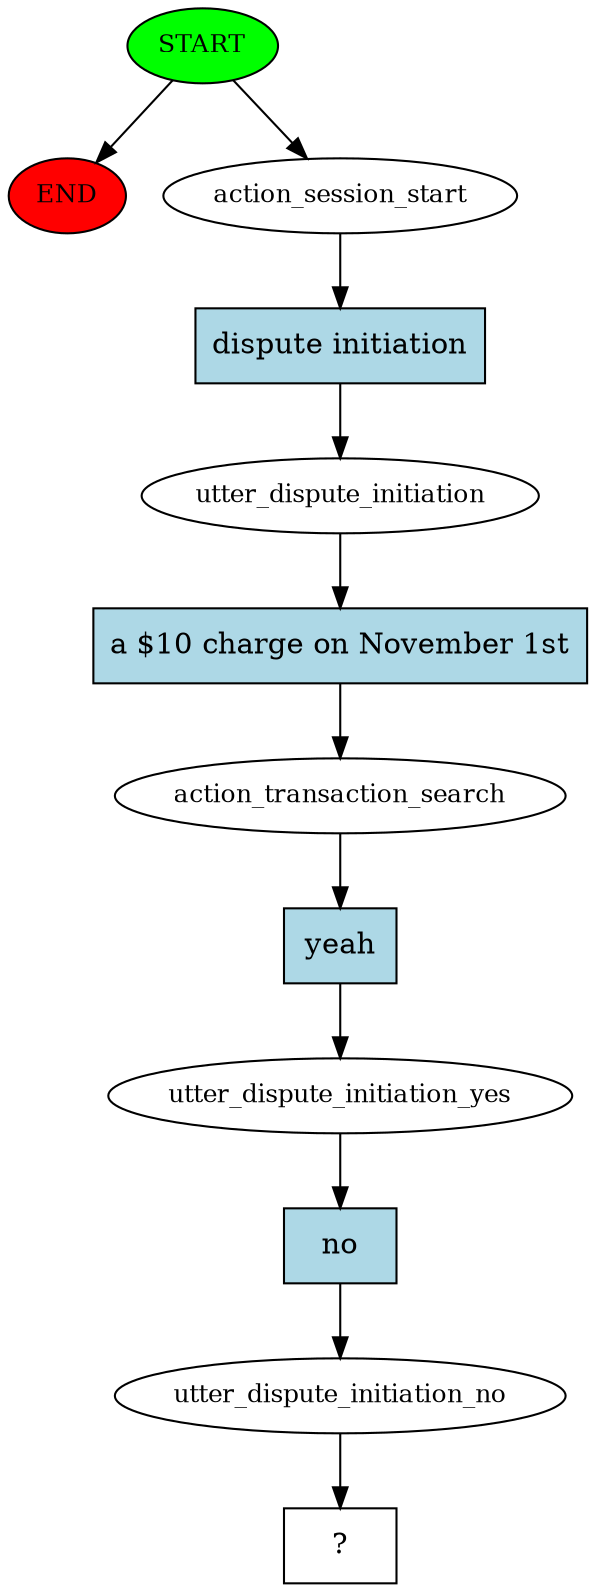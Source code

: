 digraph  {
0 [class="start active", fillcolor=green, fontsize=12, label=START, style=filled];
"-1" [class=end, fillcolor=red, fontsize=12, label=END, style=filled];
1 [class=active, fontsize=12, label=action_session_start];
2 [class=active, fontsize=12, label=utter_dispute_initiation];
3 [class=active, fontsize=12, label=action_transaction_search];
4 [class=active, fontsize=12, label=utter_dispute_initiation_yes];
5 [class=active, fontsize=12, label=utter_dispute_initiation_no];
6 [class="intent dashed active", label="  ?  ", shape=rect];
7 [class="intent active", fillcolor=lightblue, label="dispute initiation", shape=rect, style=filled];
8 [class="intent active", fillcolor=lightblue, label="a $10 charge on November 1st", shape=rect, style=filled];
9 [class="intent active", fillcolor=lightblue, label=yeah, shape=rect, style=filled];
10 [class="intent active", fillcolor=lightblue, label=no, shape=rect, style=filled];
0 -> "-1"  [class="", key=NONE, label=""];
0 -> 1  [class=active, key=NONE, label=""];
1 -> 7  [class=active, key=0];
2 -> 8  [class=active, key=0];
3 -> 9  [class=active, key=0];
4 -> 10  [class=active, key=0];
5 -> 6  [class=active, key=NONE, label=""];
7 -> 2  [class=active, key=0];
8 -> 3  [class=active, key=0];
9 -> 4  [class=active, key=0];
10 -> 5  [class=active, key=0];
}
